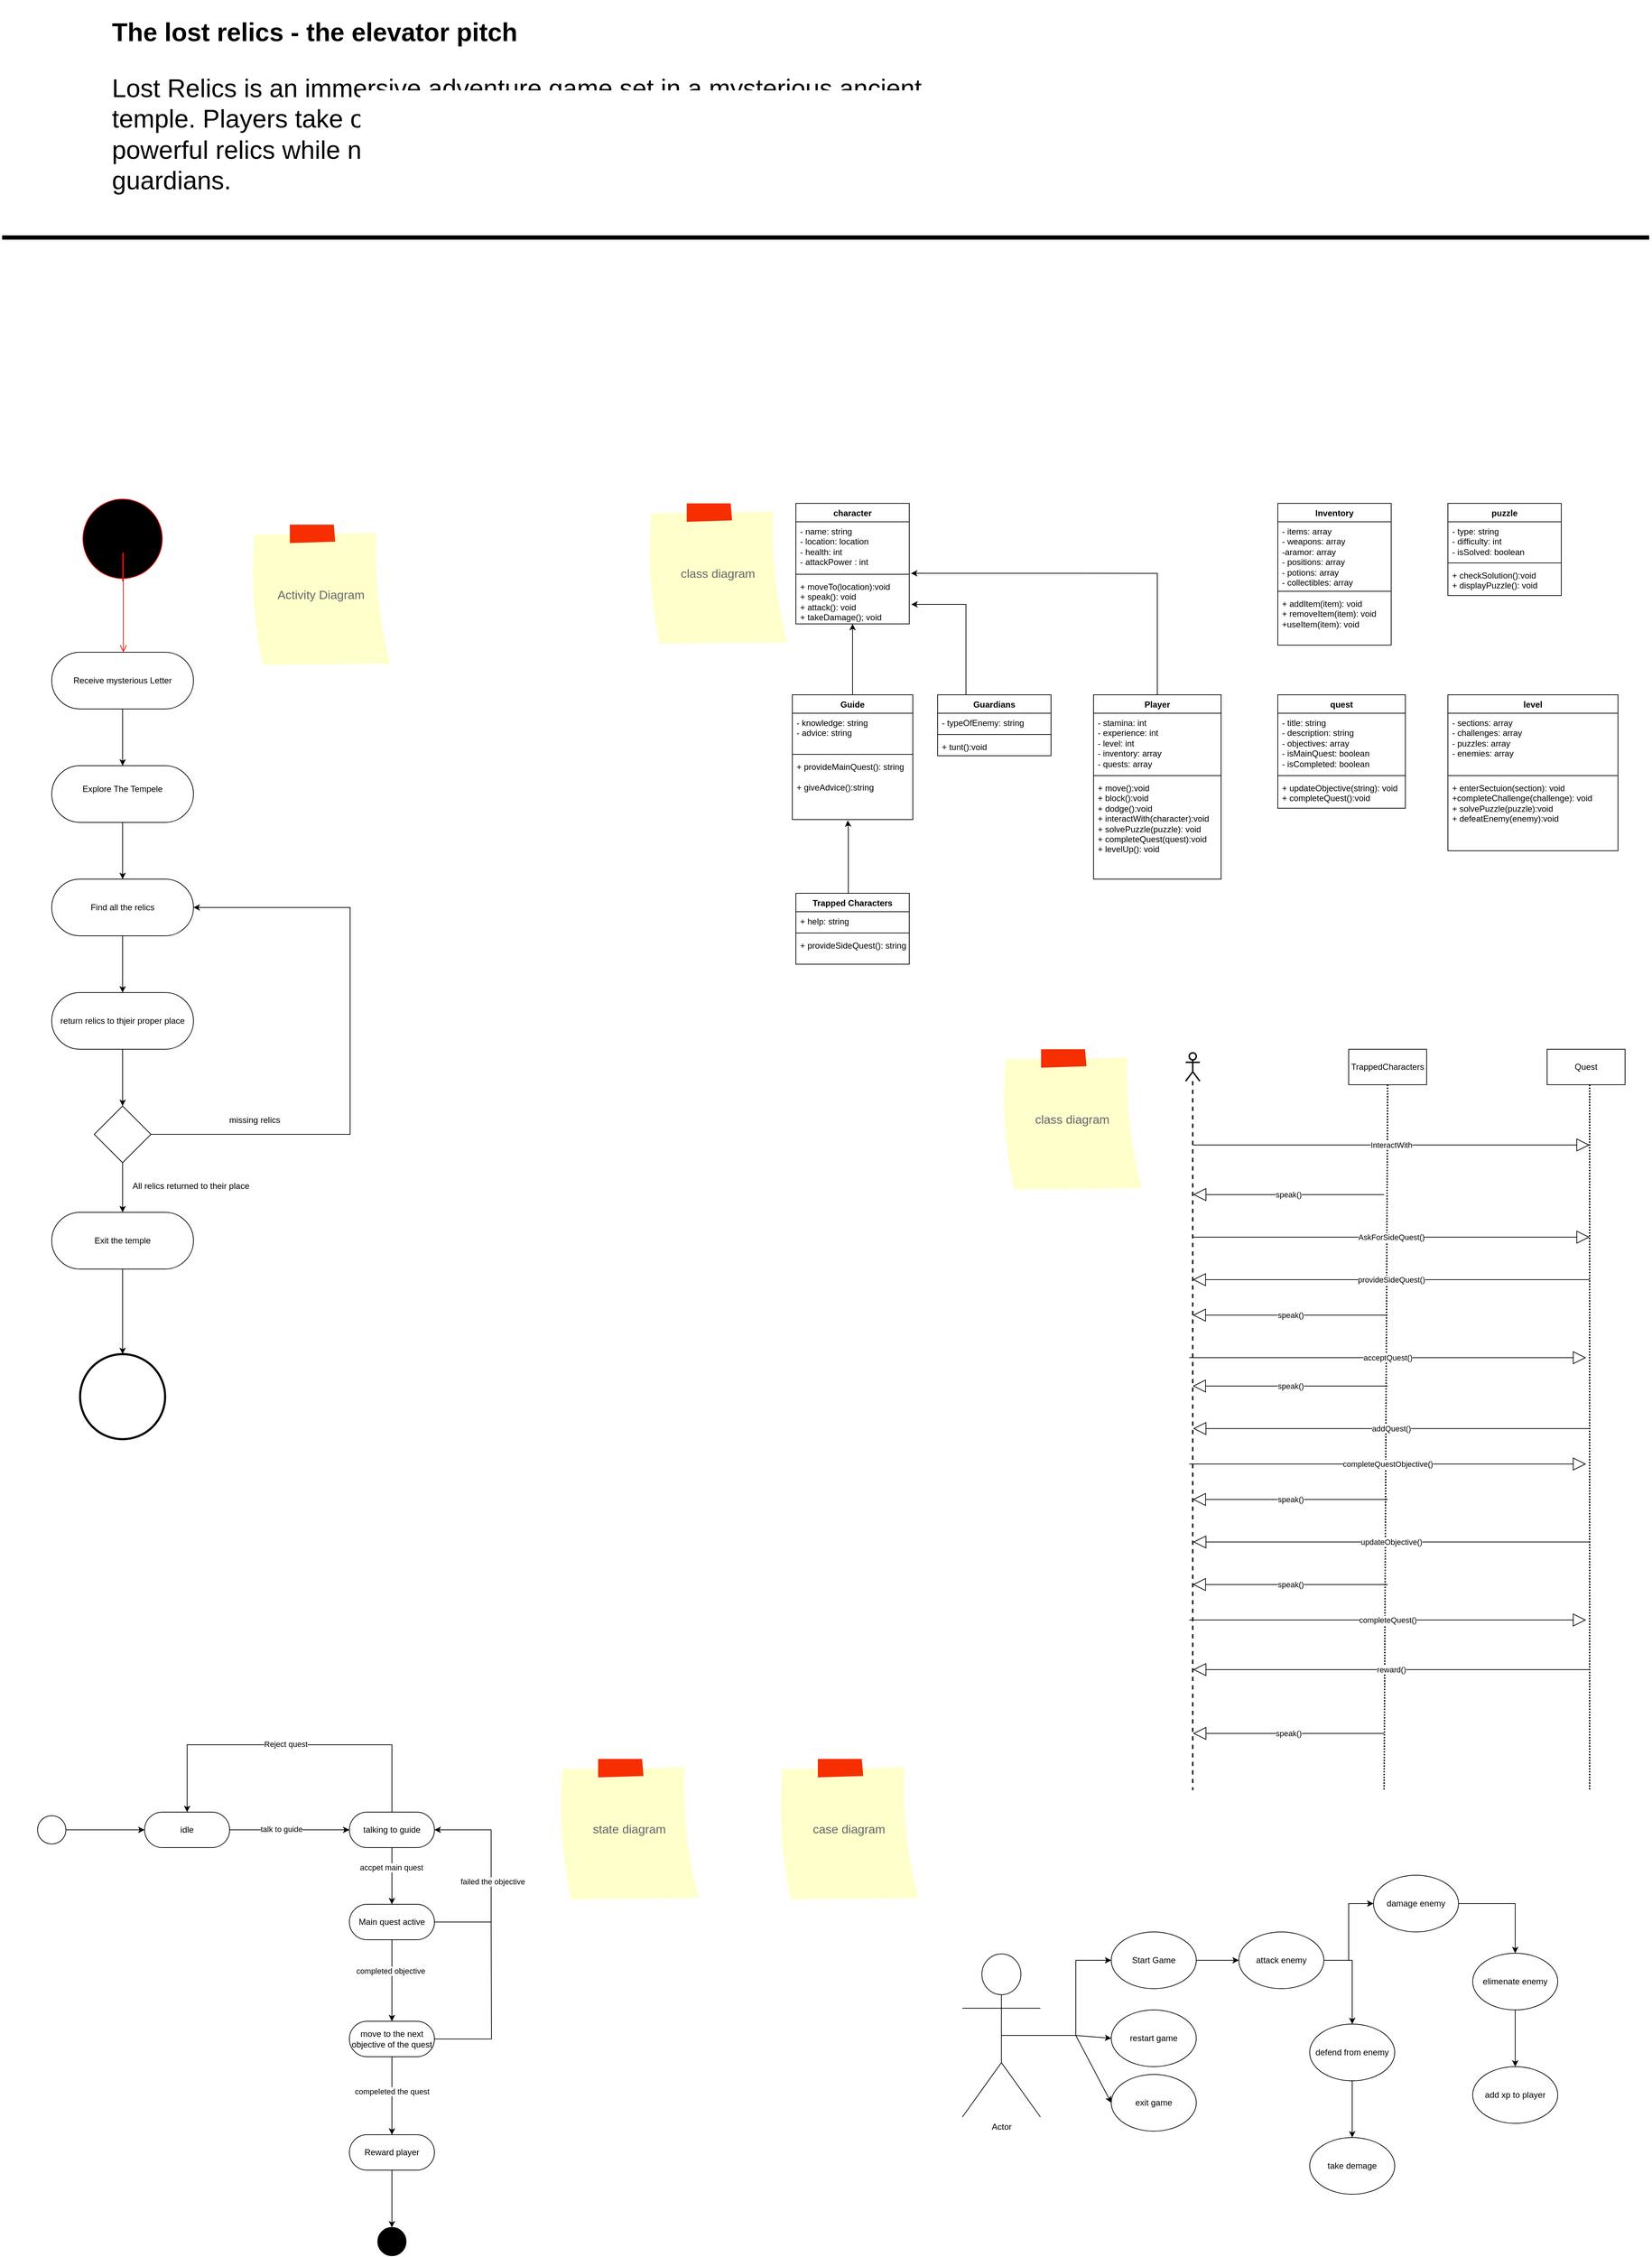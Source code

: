 <mxfile version="21.1.7" type="github">
  <diagram name="Page-1" id="mMN1l1SLvxGSQSQEc2mQ">
    <mxGraphModel dx="2158" dy="2547" grid="1" gridSize="10" guides="1" tooltips="1" connect="1" arrows="1" fold="1" page="1" pageScale="1" pageWidth="2339" pageHeight="3300" background="none" math="0" shadow="0">
      <root>
        <mxCell id="0" />
        <mxCell id="1" parent="0" />
        <mxCell id="vGXtsQJs525ncruI9uLO-2" value="" style="ellipse;html=1;shape=startState;fillColor=#000000;strokeColor=#ff0000;" vertex="1" parent="1">
          <mxGeometry x="2460" y="720" width="120" height="120" as="geometry" />
        </mxCell>
        <mxCell id="vGXtsQJs525ncruI9uLO-3" value="" style="edgeStyle=orthogonalEdgeStyle;html=1;verticalAlign=bottom;endArrow=open;endSize=8;strokeColor=#ff0000;rounded=0;exitX=0.5;exitY=1;exitDx=0;exitDy=0;" edge="1" source="vGXtsQJs525ncruI9uLO-2" parent="1">
          <mxGeometry relative="1" as="geometry">
            <mxPoint x="2521" y="940" as="targetPoint" />
            <Array as="points">
              <mxPoint x="2520" y="800" />
              <mxPoint x="2521" y="800" />
            </Array>
          </mxGeometry>
        </mxCell>
        <mxCell id="vGXtsQJs525ncruI9uLO-7" value="" style="edgeStyle=orthogonalEdgeStyle;rounded=0;orthogonalLoop=1;jettySize=auto;html=1;" edge="1" parent="1" source="vGXtsQJs525ncruI9uLO-4" target="vGXtsQJs525ncruI9uLO-6">
          <mxGeometry relative="1" as="geometry" />
        </mxCell>
        <mxCell id="vGXtsQJs525ncruI9uLO-4" value="Receive mysterious Letter" style="html=1;dashed=0;whiteSpace=wrap;shape=mxgraph.dfd.start" vertex="1" parent="1">
          <mxGeometry x="2420" y="940" width="200" height="80" as="geometry" />
        </mxCell>
        <mxCell id="vGXtsQJs525ncruI9uLO-9" value="" style="edgeStyle=orthogonalEdgeStyle;rounded=0;orthogonalLoop=1;jettySize=auto;html=1;" edge="1" parent="1" source="vGXtsQJs525ncruI9uLO-6" target="vGXtsQJs525ncruI9uLO-8">
          <mxGeometry relative="1" as="geometry" />
        </mxCell>
        <mxCell id="vGXtsQJs525ncruI9uLO-6" value="&lt;div&gt;Explore The Tempele&lt;/div&gt;&lt;div&gt;&lt;br&gt;&lt;/div&gt;" style="html=1;dashed=0;whiteSpace=wrap;shape=mxgraph.dfd.start" vertex="1" parent="1">
          <mxGeometry x="2420" y="1100" width="200" height="80" as="geometry" />
        </mxCell>
        <mxCell id="vGXtsQJs525ncruI9uLO-11" value="" style="edgeStyle=orthogonalEdgeStyle;rounded=0;orthogonalLoop=1;jettySize=auto;html=1;" edge="1" parent="1" source="vGXtsQJs525ncruI9uLO-8" target="vGXtsQJs525ncruI9uLO-10">
          <mxGeometry relative="1" as="geometry" />
        </mxCell>
        <mxCell id="vGXtsQJs525ncruI9uLO-8" value="Find all the relics" style="html=1;dashed=0;whiteSpace=wrap;shape=mxgraph.dfd.start" vertex="1" parent="1">
          <mxGeometry x="2420" y="1260" width="200" height="80" as="geometry" />
        </mxCell>
        <mxCell id="vGXtsQJs525ncruI9uLO-13" value="" style="edgeStyle=orthogonalEdgeStyle;rounded=0;orthogonalLoop=1;jettySize=auto;html=1;entryX=0.5;entryY=0;entryDx=0;entryDy=0;" edge="1" parent="1" source="vGXtsQJs525ncruI9uLO-10" target="vGXtsQJs525ncruI9uLO-20">
          <mxGeometry relative="1" as="geometry">
            <Array as="points">
              <mxPoint x="2520" y="1560" />
              <mxPoint x="2520" y="1560" />
            </Array>
          </mxGeometry>
        </mxCell>
        <mxCell id="vGXtsQJs525ncruI9uLO-10" value="return relics to thjeir proper place" style="html=1;dashed=0;whiteSpace=wrap;shape=mxgraph.dfd.start" vertex="1" parent="1">
          <mxGeometry x="2420" y="1420" width="200" height="80" as="geometry" />
        </mxCell>
        <mxCell id="vGXtsQJs525ncruI9uLO-18" style="edgeStyle=orthogonalEdgeStyle;rounded=0;orthogonalLoop=1;jettySize=auto;html=1;entryX=0.5;entryY=0;entryDx=0;entryDy=0;entryPerimeter=0;exitX=0.5;exitY=0.5;exitDx=0;exitDy=40;exitPerimeter=0;" edge="1" parent="1" source="vGXtsQJs525ncruI9uLO-12" target="vGXtsQJs525ncruI9uLO-17">
          <mxGeometry relative="1" as="geometry">
            <Array as="points">
              <mxPoint x="2520" y="1930" />
            </Array>
          </mxGeometry>
        </mxCell>
        <mxCell id="vGXtsQJs525ncruI9uLO-12" value="Exit the temple" style="html=1;dashed=0;whiteSpace=wrap;shape=mxgraph.dfd.start" vertex="1" parent="1">
          <mxGeometry x="2420" y="1730" width="200" height="80" as="geometry" />
        </mxCell>
        <mxCell id="vGXtsQJs525ncruI9uLO-17" value="" style="points=[[0.145,0.145,0],[0.5,0,0],[0.855,0.145,0],[1,0.5,0],[0.855,0.855,0],[0.5,1,0],[0.145,0.855,0],[0,0.5,0]];shape=mxgraph.bpmn.event;html=1;verticalLabelPosition=bottom;labelBackgroundColor=#ffffff;verticalAlign=top;align=center;perimeter=ellipsePerimeter;outlineConnect=0;aspect=fixed;outline=end;symbol=terminate2;" vertex="1" parent="1">
          <mxGeometry x="2460" y="1930" width="120" height="120" as="geometry" />
        </mxCell>
        <mxCell id="vGXtsQJs525ncruI9uLO-22" style="edgeStyle=orthogonalEdgeStyle;rounded=0;orthogonalLoop=1;jettySize=auto;html=1;entryX=1;entryY=0.5;entryDx=0;entryDy=0;entryPerimeter=0;" edge="1" parent="1" source="vGXtsQJs525ncruI9uLO-20" target="vGXtsQJs525ncruI9uLO-8">
          <mxGeometry relative="1" as="geometry">
            <Array as="points">
              <mxPoint x="2841" y="1620" />
              <mxPoint x="2841" y="1300" />
            </Array>
          </mxGeometry>
        </mxCell>
        <mxCell id="vGXtsQJs525ncruI9uLO-25" style="edgeStyle=orthogonalEdgeStyle;rounded=0;orthogonalLoop=1;jettySize=auto;html=1;exitX=0.5;exitY=1;exitDx=0;exitDy=0;entryX=0.5;entryY=0.5;entryDx=0;entryDy=-40;entryPerimeter=0;" edge="1" parent="1" source="vGXtsQJs525ncruI9uLO-20" target="vGXtsQJs525ncruI9uLO-12">
          <mxGeometry relative="1" as="geometry" />
        </mxCell>
        <mxCell id="vGXtsQJs525ncruI9uLO-20" value="" style="rhombus;whiteSpace=wrap;html=1;" vertex="1" parent="1">
          <mxGeometry x="2480" y="1580" width="80" height="80" as="geometry" />
        </mxCell>
        <mxCell id="vGXtsQJs525ncruI9uLO-23" value="&lt;div&gt;All relics returned to their place&lt;/div&gt;&lt;div&gt;&lt;br&gt;&lt;/div&gt;" style="text;html=1;align=center;verticalAlign=middle;resizable=0;points=[];autosize=1;strokeColor=none;fillColor=none;" vertex="1" parent="1">
          <mxGeometry x="2521" y="1680" width="190" height="40" as="geometry" />
        </mxCell>
        <mxCell id="vGXtsQJs525ncruI9uLO-24" value="missing relics" style="text;html=1;align=center;verticalAlign=middle;resizable=0;points=[];autosize=1;strokeColor=none;fillColor=none;" vertex="1" parent="1">
          <mxGeometry x="2656" y="1585" width="100" height="30" as="geometry" />
        </mxCell>
        <mxCell id="vGXtsQJs525ncruI9uLO-26" value="Activity Diagram" style="strokeWidth=1;shadow=0;dashed=0;align=center;html=1;shape=mxgraph.mockup.text.stickyNote2;fontColor=#666666;mainText=;fontSize=17;whiteSpace=wrap;fillColor=#ffffcc;strokeColor=#F62E00;" vertex="1" parent="1">
          <mxGeometry x="2700" y="760" width="200" height="200" as="geometry" />
        </mxCell>
        <mxCell id="vGXtsQJs525ncruI9uLO-38" value="character" style="swimlane;fontStyle=1;align=center;verticalAlign=top;childLayout=stackLayout;horizontal=1;startSize=26;horizontalStack=0;resizeParent=1;resizeParentMax=0;resizeLast=0;collapsible=1;marginBottom=0;whiteSpace=wrap;html=1;" vertex="1" parent="1">
          <mxGeometry x="3470" y="730" width="160" height="170" as="geometry" />
        </mxCell>
        <mxCell id="vGXtsQJs525ncruI9uLO-39" value="&lt;div&gt;- name: string&lt;/div&gt;&lt;div&gt;- location: location&lt;br&gt;&lt;/div&gt;&lt;div&gt;- health: int&lt;/div&gt;&lt;div&gt;- attackPower : int&lt;/div&gt;&lt;div&gt;&lt;br&gt;&lt;br&gt;&lt;/div&gt;" style="text;strokeColor=none;fillColor=none;align=left;verticalAlign=top;spacingLeft=4;spacingRight=4;overflow=hidden;rotatable=0;points=[[0,0.5],[1,0.5]];portConstraint=eastwest;whiteSpace=wrap;html=1;" vertex="1" parent="vGXtsQJs525ncruI9uLO-38">
          <mxGeometry y="26" width="160" height="70" as="geometry" />
        </mxCell>
        <mxCell id="vGXtsQJs525ncruI9uLO-40" value="" style="line;strokeWidth=1;fillColor=none;align=left;verticalAlign=middle;spacingTop=-1;spacingLeft=3;spacingRight=3;rotatable=0;labelPosition=right;points=[];portConstraint=eastwest;strokeColor=inherit;" vertex="1" parent="vGXtsQJs525ncruI9uLO-38">
          <mxGeometry y="96" width="160" height="8" as="geometry" />
        </mxCell>
        <mxCell id="vGXtsQJs525ncruI9uLO-41" value="&lt;div&gt;+ moveTo(location):void&lt;/div&gt;&lt;div&gt;+ speak(): void&lt;/div&gt;&lt;div&gt;+ attack(): void&lt;/div&gt;&lt;div&gt;+ takeDamage(); void&lt;/div&gt;&lt;div&gt;&lt;br&gt;&lt;/div&gt;" style="text;strokeColor=none;fillColor=none;align=left;verticalAlign=top;spacingLeft=4;spacingRight=4;overflow=hidden;rotatable=0;points=[[0,0.5],[1,0.5]];portConstraint=eastwest;whiteSpace=wrap;html=1;" vertex="1" parent="vGXtsQJs525ncruI9uLO-38">
          <mxGeometry y="104" width="160" height="66" as="geometry" />
        </mxCell>
        <mxCell id="vGXtsQJs525ncruI9uLO-53" style="edgeStyle=orthogonalEdgeStyle;rounded=0;orthogonalLoop=1;jettySize=auto;html=1;entryX=0.5;entryY=1;entryDx=0;entryDy=0;entryPerimeter=0;" edge="1" parent="1" source="vGXtsQJs525ncruI9uLO-47" target="vGXtsQJs525ncruI9uLO-41">
          <mxGeometry relative="1" as="geometry" />
        </mxCell>
        <mxCell id="vGXtsQJs525ncruI9uLO-47" value="&lt;div&gt;Guide&lt;/div&gt;" style="swimlane;fontStyle=1;align=center;verticalAlign=top;childLayout=stackLayout;horizontal=1;startSize=26;horizontalStack=0;resizeParent=1;resizeParentMax=0;resizeLast=0;collapsible=1;marginBottom=0;whiteSpace=wrap;html=1;" vertex="1" parent="1">
          <mxGeometry x="3465" y="1000" width="170" height="176" as="geometry" />
        </mxCell>
        <mxCell id="vGXtsQJs525ncruI9uLO-48" value="&lt;div&gt;- knowledge: string&lt;/div&gt;&lt;div&gt;- advice: string&lt;/div&gt;&lt;div&gt;&lt;br&gt;&lt;/div&gt;" style="text;strokeColor=none;fillColor=none;align=left;verticalAlign=top;spacingLeft=4;spacingRight=4;overflow=hidden;rotatable=0;points=[[0,0.5],[1,0.5]];portConstraint=eastwest;whiteSpace=wrap;html=1;" vertex="1" parent="vGXtsQJs525ncruI9uLO-47">
          <mxGeometry y="26" width="170" height="54" as="geometry" />
        </mxCell>
        <mxCell id="vGXtsQJs525ncruI9uLO-49" value="" style="line;strokeWidth=1;fillColor=none;align=left;verticalAlign=middle;spacingTop=-1;spacingLeft=3;spacingRight=3;rotatable=0;labelPosition=right;points=[];portConstraint=eastwest;strokeColor=inherit;" vertex="1" parent="vGXtsQJs525ncruI9uLO-47">
          <mxGeometry y="80" width="170" height="8" as="geometry" />
        </mxCell>
        <mxCell id="vGXtsQJs525ncruI9uLO-50" value="&lt;div&gt;+ provideMainQuest(): string&lt;/div&gt;&lt;div&gt;&lt;br&gt;&lt;/div&gt;&lt;div&gt;+ giveAdvice():string&lt;br&gt;&lt;/div&gt;" style="text;strokeColor=none;fillColor=none;align=left;verticalAlign=top;spacingLeft=4;spacingRight=4;overflow=hidden;rotatable=0;points=[[0,0.5],[1,0.5]];portConstraint=eastwest;whiteSpace=wrap;html=1;" vertex="1" parent="vGXtsQJs525ncruI9uLO-47">
          <mxGeometry y="88" width="170" height="88" as="geometry" />
        </mxCell>
        <mxCell id="vGXtsQJs525ncruI9uLO-58" style="edgeStyle=orthogonalEdgeStyle;rounded=0;orthogonalLoop=1;jettySize=auto;html=1;entryX=1.018;entryY=0.583;entryDx=0;entryDy=0;entryPerimeter=0;" edge="1" parent="1" source="vGXtsQJs525ncruI9uLO-54" target="vGXtsQJs525ncruI9uLO-41">
          <mxGeometry relative="1" as="geometry">
            <Array as="points">
              <mxPoint x="3710" y="873" />
            </Array>
          </mxGeometry>
        </mxCell>
        <mxCell id="vGXtsQJs525ncruI9uLO-54" value="Guardians" style="swimlane;fontStyle=1;align=center;verticalAlign=top;childLayout=stackLayout;horizontal=1;startSize=26;horizontalStack=0;resizeParent=1;resizeParentMax=0;resizeLast=0;collapsible=1;marginBottom=0;whiteSpace=wrap;html=1;" vertex="1" parent="1">
          <mxGeometry x="3670" y="1000" width="160" height="86" as="geometry" />
        </mxCell>
        <mxCell id="vGXtsQJs525ncruI9uLO-55" value="- typeOfEnemy: string" style="text;strokeColor=none;fillColor=none;align=left;verticalAlign=top;spacingLeft=4;spacingRight=4;overflow=hidden;rotatable=0;points=[[0,0.5],[1,0.5]];portConstraint=eastwest;whiteSpace=wrap;html=1;" vertex="1" parent="vGXtsQJs525ncruI9uLO-54">
          <mxGeometry y="26" width="160" height="26" as="geometry" />
        </mxCell>
        <mxCell id="vGXtsQJs525ncruI9uLO-56" value="" style="line;strokeWidth=1;fillColor=none;align=left;verticalAlign=middle;spacingTop=-1;spacingLeft=3;spacingRight=3;rotatable=0;labelPosition=right;points=[];portConstraint=eastwest;strokeColor=inherit;" vertex="1" parent="vGXtsQJs525ncruI9uLO-54">
          <mxGeometry y="52" width="160" height="8" as="geometry" />
        </mxCell>
        <mxCell id="vGXtsQJs525ncruI9uLO-57" value="+ tunt():void" style="text;strokeColor=none;fillColor=none;align=left;verticalAlign=top;spacingLeft=4;spacingRight=4;overflow=hidden;rotatable=0;points=[[0,0.5],[1,0.5]];portConstraint=eastwest;whiteSpace=wrap;html=1;" vertex="1" parent="vGXtsQJs525ncruI9uLO-54">
          <mxGeometry y="60" width="160" height="26" as="geometry" />
        </mxCell>
        <mxCell id="vGXtsQJs525ncruI9uLO-63" style="edgeStyle=orthogonalEdgeStyle;rounded=0;orthogonalLoop=1;jettySize=auto;html=1;entryX=0.46;entryY=1.013;entryDx=0;entryDy=0;entryPerimeter=0;" edge="1" parent="1" source="vGXtsQJs525ncruI9uLO-59" target="vGXtsQJs525ncruI9uLO-50">
          <mxGeometry relative="1" as="geometry">
            <Array as="points">
              <mxPoint x="3544" y="1190" />
              <mxPoint x="3544" y="1190" />
            </Array>
          </mxGeometry>
        </mxCell>
        <mxCell id="vGXtsQJs525ncruI9uLO-59" value="Trapped Characters" style="swimlane;fontStyle=1;align=center;verticalAlign=top;childLayout=stackLayout;horizontal=1;startSize=26;horizontalStack=0;resizeParent=1;resizeParentMax=0;resizeLast=0;collapsible=1;marginBottom=0;whiteSpace=wrap;html=1;" vertex="1" parent="1">
          <mxGeometry x="3470" y="1280" width="160" height="100" as="geometry" />
        </mxCell>
        <mxCell id="vGXtsQJs525ncruI9uLO-60" value="&lt;div&gt;+ help: string&lt;/div&gt;&lt;div&gt;&lt;br&gt;&lt;/div&gt;" style="text;strokeColor=none;fillColor=none;align=left;verticalAlign=top;spacingLeft=4;spacingRight=4;overflow=hidden;rotatable=0;points=[[0,0.5],[1,0.5]];portConstraint=eastwest;whiteSpace=wrap;html=1;" vertex="1" parent="vGXtsQJs525ncruI9uLO-59">
          <mxGeometry y="26" width="160" height="26" as="geometry" />
        </mxCell>
        <mxCell id="vGXtsQJs525ncruI9uLO-61" value="" style="line;strokeWidth=1;fillColor=none;align=left;verticalAlign=middle;spacingTop=-1;spacingLeft=3;spacingRight=3;rotatable=0;labelPosition=right;points=[];portConstraint=eastwest;strokeColor=inherit;" vertex="1" parent="vGXtsQJs525ncruI9uLO-59">
          <mxGeometry y="52" width="160" height="8" as="geometry" />
        </mxCell>
        <mxCell id="vGXtsQJs525ncruI9uLO-62" value="&lt;div&gt;+ provideSideQuest(): string&lt;/div&gt;&lt;div&gt;&lt;br&gt;&lt;/div&gt;" style="text;strokeColor=none;fillColor=none;align=left;verticalAlign=top;spacingLeft=4;spacingRight=4;overflow=hidden;rotatable=0;points=[[0,0.5],[1,0.5]];portConstraint=eastwest;whiteSpace=wrap;html=1;" vertex="1" parent="vGXtsQJs525ncruI9uLO-59">
          <mxGeometry y="60" width="160" height="40" as="geometry" />
        </mxCell>
        <mxCell id="vGXtsQJs525ncruI9uLO-69" style="edgeStyle=orthogonalEdgeStyle;rounded=0;orthogonalLoop=1;jettySize=auto;html=1;entryX=1.015;entryY=1.038;entryDx=0;entryDy=0;entryPerimeter=0;" edge="1" parent="1" source="vGXtsQJs525ncruI9uLO-64" target="vGXtsQJs525ncruI9uLO-39">
          <mxGeometry relative="1" as="geometry" />
        </mxCell>
        <mxCell id="vGXtsQJs525ncruI9uLO-64" value="Player" style="swimlane;fontStyle=1;align=center;verticalAlign=top;childLayout=stackLayout;horizontal=1;startSize=26;horizontalStack=0;resizeParent=1;resizeParentMax=0;resizeLast=0;collapsible=1;marginBottom=0;whiteSpace=wrap;html=1;" vertex="1" parent="1">
          <mxGeometry x="3890" y="1000" width="180" height="260" as="geometry" />
        </mxCell>
        <mxCell id="vGXtsQJs525ncruI9uLO-65" value="&lt;div&gt;- stamina: int&lt;/div&gt;&lt;div&gt;- experience: int&lt;/div&gt;&lt;div&gt;- level: int&lt;/div&gt;&lt;div&gt;- inventory: array&lt;/div&gt;&lt;div&gt;- quests: array&lt;br&gt;&lt;/div&gt;" style="text;strokeColor=none;fillColor=none;align=left;verticalAlign=top;spacingLeft=4;spacingRight=4;overflow=hidden;rotatable=0;points=[[0,0.5],[1,0.5]];portConstraint=eastwest;whiteSpace=wrap;html=1;" vertex="1" parent="vGXtsQJs525ncruI9uLO-64">
          <mxGeometry y="26" width="180" height="84" as="geometry" />
        </mxCell>
        <mxCell id="vGXtsQJs525ncruI9uLO-66" value="" style="line;strokeWidth=1;fillColor=none;align=left;verticalAlign=middle;spacingTop=-1;spacingLeft=3;spacingRight=3;rotatable=0;labelPosition=right;points=[];portConstraint=eastwest;strokeColor=inherit;" vertex="1" parent="vGXtsQJs525ncruI9uLO-64">
          <mxGeometry y="110" width="180" height="8" as="geometry" />
        </mxCell>
        <mxCell id="vGXtsQJs525ncruI9uLO-67" value="&lt;div&gt;+ move():void&lt;/div&gt;&lt;div&gt;+ block():void&lt;/div&gt;&lt;div&gt;+ dodge():void&lt;/div&gt;&lt;div&gt;+ interactWith(character):void&lt;/div&gt;&lt;div&gt;+ solvePuzzle(puzzle): void&lt;/div&gt;&lt;div&gt;+ completeQuest(quest):void&lt;/div&gt;&lt;div&gt;+ levelUp(): void&lt;br&gt;&lt;/div&gt;" style="text;strokeColor=none;fillColor=none;align=left;verticalAlign=top;spacingLeft=4;spacingRight=4;overflow=hidden;rotatable=0;points=[[0,0.5],[1,0.5]];portConstraint=eastwest;whiteSpace=wrap;html=1;" vertex="1" parent="vGXtsQJs525ncruI9uLO-64">
          <mxGeometry y="118" width="180" height="142" as="geometry" />
        </mxCell>
        <mxCell id="vGXtsQJs525ncruI9uLO-70" value="Inventory" style="swimlane;fontStyle=1;align=center;verticalAlign=top;childLayout=stackLayout;horizontal=1;startSize=26;horizontalStack=0;resizeParent=1;resizeParentMax=0;resizeLast=0;collapsible=1;marginBottom=0;whiteSpace=wrap;html=1;" vertex="1" parent="1">
          <mxGeometry x="4150" y="730" width="160" height="200" as="geometry" />
        </mxCell>
        <mxCell id="vGXtsQJs525ncruI9uLO-71" value="&lt;div&gt;- items: array&lt;/div&gt;&lt;div&gt;- weapons: array&lt;/div&gt;&lt;div&gt;-aramor: array&lt;/div&gt;&lt;div&gt;- positions: array&lt;/div&gt;&lt;div&gt;- potions: array&lt;/div&gt;&lt;div&gt;- collectibles: array&lt;br&gt;&lt;/div&gt;" style="text;strokeColor=none;fillColor=none;align=left;verticalAlign=top;spacingLeft=4;spacingRight=4;overflow=hidden;rotatable=0;points=[[0,0.5],[1,0.5]];portConstraint=eastwest;whiteSpace=wrap;html=1;" vertex="1" parent="vGXtsQJs525ncruI9uLO-70">
          <mxGeometry y="26" width="160" height="94" as="geometry" />
        </mxCell>
        <mxCell id="vGXtsQJs525ncruI9uLO-72" value="" style="line;strokeWidth=1;fillColor=none;align=left;verticalAlign=middle;spacingTop=-1;spacingLeft=3;spacingRight=3;rotatable=0;labelPosition=right;points=[];portConstraint=eastwest;strokeColor=inherit;" vertex="1" parent="vGXtsQJs525ncruI9uLO-70">
          <mxGeometry y="120" width="160" height="8" as="geometry" />
        </mxCell>
        <mxCell id="vGXtsQJs525ncruI9uLO-73" value="&lt;div&gt;+ addItem(item): void&lt;/div&gt;&lt;div&gt;+ removeItem(item): void&lt;/div&gt;&lt;div&gt;+useItem(item): void&lt;/div&gt;&lt;div&gt;&lt;br&gt;&lt;/div&gt;" style="text;strokeColor=none;fillColor=none;align=left;verticalAlign=top;spacingLeft=4;spacingRight=4;overflow=hidden;rotatable=0;points=[[0,0.5],[1,0.5]];portConstraint=eastwest;whiteSpace=wrap;html=1;" vertex="1" parent="vGXtsQJs525ncruI9uLO-70">
          <mxGeometry y="128" width="160" height="72" as="geometry" />
        </mxCell>
        <mxCell id="vGXtsQJs525ncruI9uLO-74" value="puzzle" style="swimlane;fontStyle=1;align=center;verticalAlign=top;childLayout=stackLayout;horizontal=1;startSize=26;horizontalStack=0;resizeParent=1;resizeParentMax=0;resizeLast=0;collapsible=1;marginBottom=0;whiteSpace=wrap;html=1;" vertex="1" parent="1">
          <mxGeometry x="4390" y="730" width="160" height="130" as="geometry" />
        </mxCell>
        <mxCell id="vGXtsQJs525ncruI9uLO-75" value="&lt;div&gt;- type: string&lt;/div&gt;&lt;div&gt;- difficulty: int&lt;/div&gt;&lt;div&gt;- isSolved: boolean&lt;br&gt;&lt;/div&gt;" style="text;strokeColor=none;fillColor=none;align=left;verticalAlign=top;spacingLeft=4;spacingRight=4;overflow=hidden;rotatable=0;points=[[0,0.5],[1,0.5]];portConstraint=eastwest;whiteSpace=wrap;html=1;" vertex="1" parent="vGXtsQJs525ncruI9uLO-74">
          <mxGeometry y="26" width="160" height="54" as="geometry" />
        </mxCell>
        <mxCell id="vGXtsQJs525ncruI9uLO-76" value="" style="line;strokeWidth=1;fillColor=none;align=left;verticalAlign=middle;spacingTop=-1;spacingLeft=3;spacingRight=3;rotatable=0;labelPosition=right;points=[];portConstraint=eastwest;strokeColor=inherit;" vertex="1" parent="vGXtsQJs525ncruI9uLO-74">
          <mxGeometry y="80" width="160" height="8" as="geometry" />
        </mxCell>
        <mxCell id="vGXtsQJs525ncruI9uLO-77" value="&lt;div&gt;+ checkSolution():void&lt;/div&gt;&lt;div&gt;+ displayPuzzle(): void&lt;br&gt;&lt;/div&gt;" style="text;strokeColor=none;fillColor=none;align=left;verticalAlign=top;spacingLeft=4;spacingRight=4;overflow=hidden;rotatable=0;points=[[0,0.5],[1,0.5]];portConstraint=eastwest;whiteSpace=wrap;html=1;" vertex="1" parent="vGXtsQJs525ncruI9uLO-74">
          <mxGeometry y="88" width="160" height="42" as="geometry" />
        </mxCell>
        <mxCell id="vGXtsQJs525ncruI9uLO-78" value="quest" style="swimlane;fontStyle=1;align=center;verticalAlign=top;childLayout=stackLayout;horizontal=1;startSize=26;horizontalStack=0;resizeParent=1;resizeParentMax=0;resizeLast=0;collapsible=1;marginBottom=0;whiteSpace=wrap;html=1;" vertex="1" parent="1">
          <mxGeometry x="4150" y="1000" width="180" height="160" as="geometry" />
        </mxCell>
        <mxCell id="vGXtsQJs525ncruI9uLO-79" value="&lt;div&gt;- title: string&lt;/div&gt;&lt;div&gt;- description: string&lt;/div&gt;&lt;div&gt;- objectives: array&lt;/div&gt;&lt;div&gt;- isMainQuest: boolean&lt;/div&gt;&lt;div&gt;- isCompleted: boolean&lt;br&gt;&lt;/div&gt;" style="text;strokeColor=none;fillColor=none;align=left;verticalAlign=top;spacingLeft=4;spacingRight=4;overflow=hidden;rotatable=0;points=[[0,0.5],[1,0.5]];portConstraint=eastwest;whiteSpace=wrap;html=1;" vertex="1" parent="vGXtsQJs525ncruI9uLO-78">
          <mxGeometry y="26" width="180" height="84" as="geometry" />
        </mxCell>
        <mxCell id="vGXtsQJs525ncruI9uLO-80" value="" style="line;strokeWidth=1;fillColor=none;align=left;verticalAlign=middle;spacingTop=-1;spacingLeft=3;spacingRight=3;rotatable=0;labelPosition=right;points=[];portConstraint=eastwest;strokeColor=inherit;" vertex="1" parent="vGXtsQJs525ncruI9uLO-78">
          <mxGeometry y="110" width="180" height="8" as="geometry" />
        </mxCell>
        <mxCell id="vGXtsQJs525ncruI9uLO-81" value="&lt;div&gt;+ updateObjective(string): void&lt;/div&gt;&lt;div&gt;+ completeQuest():void&lt;br&gt;&lt;/div&gt;" style="text;strokeColor=none;fillColor=none;align=left;verticalAlign=top;spacingLeft=4;spacingRight=4;overflow=hidden;rotatable=0;points=[[0,0.5],[1,0.5]];portConstraint=eastwest;whiteSpace=wrap;html=1;" vertex="1" parent="vGXtsQJs525ncruI9uLO-78">
          <mxGeometry y="118" width="180" height="42" as="geometry" />
        </mxCell>
        <mxCell id="vGXtsQJs525ncruI9uLO-82" value="level" style="swimlane;fontStyle=1;align=center;verticalAlign=top;childLayout=stackLayout;horizontal=1;startSize=26;horizontalStack=0;resizeParent=1;resizeParentMax=0;resizeLast=0;collapsible=1;marginBottom=0;whiteSpace=wrap;html=1;" vertex="1" parent="1">
          <mxGeometry x="4390" y="1000" width="240" height="220" as="geometry" />
        </mxCell>
        <mxCell id="vGXtsQJs525ncruI9uLO-83" value="&lt;div&gt;- sections: array&lt;/div&gt;&lt;div&gt;- challenges: array&lt;/div&gt;&lt;div&gt;- puzzles: array&lt;/div&gt;&lt;div&gt;- enemies: array&lt;br&gt;&lt;/div&gt;" style="text;strokeColor=none;fillColor=none;align=left;verticalAlign=top;spacingLeft=4;spacingRight=4;overflow=hidden;rotatable=0;points=[[0,0.5],[1,0.5]];portConstraint=eastwest;whiteSpace=wrap;html=1;" vertex="1" parent="vGXtsQJs525ncruI9uLO-82">
          <mxGeometry y="26" width="240" height="84" as="geometry" />
        </mxCell>
        <mxCell id="vGXtsQJs525ncruI9uLO-84" value="" style="line;strokeWidth=1;fillColor=none;align=left;verticalAlign=middle;spacingTop=-1;spacingLeft=3;spacingRight=3;rotatable=0;labelPosition=right;points=[];portConstraint=eastwest;strokeColor=inherit;" vertex="1" parent="vGXtsQJs525ncruI9uLO-82">
          <mxGeometry y="110" width="240" height="8" as="geometry" />
        </mxCell>
        <mxCell id="vGXtsQJs525ncruI9uLO-85" value="&lt;div&gt;+ enterSectuion(section): void&lt;/div&gt;&lt;div&gt;+completeChallenge(challenge): void&lt;br&gt;&lt;/div&gt;&lt;div&gt;+ solvePuzzle(puzzle):void&lt;/div&gt;&lt;div&gt;+ defeatEnemy(enemy):void&lt;br&gt;&lt;/div&gt;" style="text;strokeColor=none;fillColor=none;align=left;verticalAlign=top;spacingLeft=4;spacingRight=4;overflow=hidden;rotatable=0;points=[[0,0.5],[1,0.5]];portConstraint=eastwest;whiteSpace=wrap;html=1;" vertex="1" parent="vGXtsQJs525ncruI9uLO-82">
          <mxGeometry y="118" width="240" height="102" as="geometry" />
        </mxCell>
        <mxCell id="vGXtsQJs525ncruI9uLO-86" value="class diagram" style="strokeWidth=1;shadow=0;dashed=0;align=center;html=1;shape=mxgraph.mockup.text.stickyNote2;fontColor=#666666;mainText=;fontSize=17;whiteSpace=wrap;fillColor=#ffffcc;strokeColor=#F62E00;" vertex="1" parent="1">
          <mxGeometry x="3260" y="730" width="200" height="200" as="geometry" />
        </mxCell>
        <mxCell id="vGXtsQJs525ncruI9uLO-87" value="class diagram" style="strokeWidth=1;shadow=0;dashed=0;align=center;html=1;shape=mxgraph.mockup.text.stickyNote2;fontColor=#666666;mainText=;fontSize=17;whiteSpace=wrap;fillColor=#ffffcc;strokeColor=#F62E00;" vertex="1" parent="1">
          <mxGeometry x="3760" y="1500" width="200" height="200" as="geometry" />
        </mxCell>
        <mxCell id="vGXtsQJs525ncruI9uLO-89" value="" style="shape=umlLifeline;perimeter=lifelinePerimeter;whiteSpace=wrap;html=1;container=1;dropTarget=0;collapsible=0;recursiveResize=0;outlineConnect=0;portConstraint=eastwest;newEdgeStyle={&quot;edgeStyle&quot;:&quot;elbowEdgeStyle&quot;,&quot;elbow&quot;:&quot;vertical&quot;,&quot;curved&quot;:0,&quot;rounded&quot;:0};participant=umlActor;strokeWidth=2;" vertex="1" parent="1">
          <mxGeometry x="4020" y="1505" width="20" height="1040" as="geometry" />
        </mxCell>
        <mxCell id="vGXtsQJs525ncruI9uLO-90" value="TrappedCharacters" style="html=1;whiteSpace=wrap;" vertex="1" parent="1">
          <mxGeometry x="4250" y="1500" width="110" height="50" as="geometry" />
        </mxCell>
        <mxCell id="vGXtsQJs525ncruI9uLO-91" value="Quest" style="html=1;whiteSpace=wrap;" vertex="1" parent="1">
          <mxGeometry x="4530" y="1500" width="110" height="50" as="geometry" />
        </mxCell>
        <mxCell id="vGXtsQJs525ncruI9uLO-93" value="" style="edgeStyle=none;orthogonalLoop=1;jettySize=auto;html=1;rounded=0;exitX=0.5;exitY=1;exitDx=0;exitDy=0;dashed=1;dashPattern=1 1;strokeWidth=2;endArrow=none;endFill=0;" edge="1" parent="1" source="vGXtsQJs525ncruI9uLO-90">
          <mxGeometry width="100" relative="1" as="geometry">
            <mxPoint x="4490" y="1625" as="sourcePoint" />
            <mxPoint x="4300" y="2545" as="targetPoint" />
            <Array as="points" />
          </mxGeometry>
        </mxCell>
        <mxCell id="vGXtsQJs525ncruI9uLO-94" value="" style="edgeStyle=none;orthogonalLoop=1;jettySize=auto;html=1;rounded=0;exitX=0.5;exitY=1;exitDx=0;exitDy=0;dashed=1;dashPattern=1 1;strokeWidth=2;endArrow=none;endFill=0;" edge="1" parent="1">
          <mxGeometry width="100" relative="1" as="geometry">
            <mxPoint x="4590" y="1550" as="sourcePoint" />
            <mxPoint x="4590" y="2545" as="targetPoint" />
            <Array as="points" />
          </mxGeometry>
        </mxCell>
        <mxCell id="vGXtsQJs525ncruI9uLO-95" value="InteractWith" style="endArrow=block;endSize=16;endFill=0;html=1;rounded=0;" edge="1" parent="1">
          <mxGeometry width="160" relative="1" as="geometry">
            <mxPoint x="4030" y="1635" as="sourcePoint" />
            <mxPoint x="4590" y="1635" as="targetPoint" />
          </mxGeometry>
        </mxCell>
        <mxCell id="vGXtsQJs525ncruI9uLO-96" value="speak()" style="endArrow=block;endSize=16;endFill=0;html=1;rounded=0;" edge="1" parent="1" target="vGXtsQJs525ncruI9uLO-89">
          <mxGeometry width="160" relative="1" as="geometry">
            <mxPoint x="4300" y="1705" as="sourcePoint" />
            <mxPoint x="4050" y="1705" as="targetPoint" />
          </mxGeometry>
        </mxCell>
        <mxCell id="vGXtsQJs525ncruI9uLO-98" value="AskForSideQuest()" style="endArrow=block;endSize=16;endFill=0;html=1;rounded=0;" edge="1" parent="1">
          <mxGeometry width="160" relative="1" as="geometry">
            <mxPoint x="4030" y="1765" as="sourcePoint" />
            <mxPoint x="4590" y="1765" as="targetPoint" />
          </mxGeometry>
        </mxCell>
        <mxCell id="vGXtsQJs525ncruI9uLO-99" value="provideSideQuest()" style="endArrow=block;endSize=16;endFill=0;html=1;rounded=0;" edge="1" parent="1">
          <mxGeometry width="160" relative="1" as="geometry">
            <mxPoint x="4590" y="1825" as="sourcePoint" />
            <mxPoint x="4030" y="1825" as="targetPoint" />
          </mxGeometry>
        </mxCell>
        <mxCell id="vGXtsQJs525ncruI9uLO-100" value="acceptQuest()" style="endArrow=block;endSize=16;endFill=0;html=1;rounded=0;" edge="1" parent="1">
          <mxGeometry width="160" relative="1" as="geometry">
            <mxPoint x="4025" y="1935" as="sourcePoint" />
            <mxPoint x="4585" y="1935" as="targetPoint" />
          </mxGeometry>
        </mxCell>
        <mxCell id="vGXtsQJs525ncruI9uLO-101" value="addQuest()" style="endArrow=block;endSize=16;endFill=0;html=1;rounded=0;" edge="1" parent="1" target="vGXtsQJs525ncruI9uLO-89">
          <mxGeometry width="160" relative="1" as="geometry">
            <mxPoint x="4590" y="2035" as="sourcePoint" />
            <mxPoint x="4550" y="2005" as="targetPoint" />
            <Array as="points">
              <mxPoint x="4440" y="2035" />
            </Array>
          </mxGeometry>
        </mxCell>
        <mxCell id="vGXtsQJs525ncruI9uLO-102" value="completeQuestObjective()" style="endArrow=block;endSize=16;endFill=0;html=1;rounded=0;" edge="1" parent="1">
          <mxGeometry width="160" relative="1" as="geometry">
            <mxPoint x="4025" y="2085" as="sourcePoint" />
            <mxPoint x="4585" y="2085" as="targetPoint" />
          </mxGeometry>
        </mxCell>
        <mxCell id="vGXtsQJs525ncruI9uLO-103" value="updateObjective()" style="endArrow=block;endSize=16;endFill=0;html=1;rounded=0;" edge="1" parent="1" target="vGXtsQJs525ncruI9uLO-89">
          <mxGeometry width="160" relative="1" as="geometry">
            <mxPoint x="4590" y="2195" as="sourcePoint" />
            <mxPoint x="4160" y="2205" as="targetPoint" />
          </mxGeometry>
        </mxCell>
        <mxCell id="vGXtsQJs525ncruI9uLO-104" value="completeQuest()" style="endArrow=block;endSize=16;endFill=0;html=1;rounded=0;" edge="1" parent="1">
          <mxGeometry width="160" relative="1" as="geometry">
            <mxPoint x="4025" y="2305" as="sourcePoint" />
            <mxPoint x="4585" y="2305" as="targetPoint" />
          </mxGeometry>
        </mxCell>
        <mxCell id="vGXtsQJs525ncruI9uLO-105" value="reward()" style="endArrow=block;endSize=16;endFill=0;html=1;rounded=0;" edge="1" parent="1" target="vGXtsQJs525ncruI9uLO-89">
          <mxGeometry width="160" relative="1" as="geometry">
            <mxPoint x="4590" y="2375" as="sourcePoint" />
            <mxPoint x="4340" y="2375" as="targetPoint" />
          </mxGeometry>
        </mxCell>
        <mxCell id="vGXtsQJs525ncruI9uLO-106" value="speak()" style="endArrow=block;endSize=16;endFill=0;html=1;rounded=0;" edge="1" parent="1" target="vGXtsQJs525ncruI9uLO-89">
          <mxGeometry width="160" relative="1" as="geometry">
            <mxPoint x="4300" y="2465" as="sourcePoint" />
            <mxPoint x="4160" y="2465" as="targetPoint" />
          </mxGeometry>
        </mxCell>
        <mxCell id="vGXtsQJs525ncruI9uLO-108" value="speak()" style="endArrow=block;endSize=16;endFill=0;html=1;rounded=0;" edge="1" parent="1">
          <mxGeometry width="160" relative="1" as="geometry">
            <mxPoint x="4305" y="1875" as="sourcePoint" />
            <mxPoint x="4030" y="1875" as="targetPoint" />
          </mxGeometry>
        </mxCell>
        <mxCell id="vGXtsQJs525ncruI9uLO-109" value="speak()" style="endArrow=block;endSize=16;endFill=0;html=1;rounded=0;" edge="1" parent="1">
          <mxGeometry width="160" relative="1" as="geometry">
            <mxPoint x="4305" y="1975" as="sourcePoint" />
            <mxPoint x="4030" y="1975" as="targetPoint" />
          </mxGeometry>
        </mxCell>
        <mxCell id="vGXtsQJs525ncruI9uLO-110" value="speak()" style="endArrow=block;endSize=16;endFill=0;html=1;rounded=0;" edge="1" parent="1">
          <mxGeometry width="160" relative="1" as="geometry">
            <mxPoint x="4305" y="2135" as="sourcePoint" />
            <mxPoint x="4030" y="2135" as="targetPoint" />
          </mxGeometry>
        </mxCell>
        <mxCell id="vGXtsQJs525ncruI9uLO-111" value="speak()" style="endArrow=block;endSize=16;endFill=0;html=1;rounded=0;" edge="1" parent="1">
          <mxGeometry width="160" relative="1" as="geometry">
            <mxPoint x="4305" y="2255" as="sourcePoint" />
            <mxPoint x="4030" y="2255" as="targetPoint" />
          </mxGeometry>
        </mxCell>
        <mxCell id="vGXtsQJs525ncruI9uLO-112" value="state diagram" style="strokeWidth=1;shadow=0;dashed=0;align=center;html=1;shape=mxgraph.mockup.text.stickyNote2;fontColor=#666666;mainText=;fontSize=17;whiteSpace=wrap;fillColor=#ffffcc;strokeColor=#F62E00;" vertex="1" parent="1">
          <mxGeometry x="3135" y="2501" width="200" height="200" as="geometry" />
        </mxCell>
        <mxCell id="vGXtsQJs525ncruI9uLO-119" value="" style="edgeStyle=orthogonalEdgeStyle;rounded=0;orthogonalLoop=1;jettySize=auto;html=1;entryX=0;entryY=0.5;entryDx=0;entryDy=0;entryPerimeter=0;" edge="1" parent="1" source="vGXtsQJs525ncruI9uLO-117" target="vGXtsQJs525ncruI9uLO-120">
          <mxGeometry relative="1" as="geometry">
            <mxPoint x="2630" y="2601" as="targetPoint" />
          </mxGeometry>
        </mxCell>
        <mxCell id="vGXtsQJs525ncruI9uLO-117" value="" style="points=[[0.145,0.145,0],[0.5,0,0],[0.855,0.145,0],[1,0.5,0],[0.855,0.855,0],[0.5,1,0],[0.145,0.855,0],[0,0.5,0]];shape=mxgraph.bpmn.event;html=1;verticalLabelPosition=bottom;labelBackgroundColor=#ffffff;verticalAlign=top;align=center;perimeter=ellipsePerimeter;outlineConnect=0;aspect=fixed;outline=standard;symbol=general;" vertex="1" parent="1">
          <mxGeometry x="2400" y="2581" width="40" height="40" as="geometry" />
        </mxCell>
        <mxCell id="vGXtsQJs525ncruI9uLO-140" value="" style="edgeStyle=orthogonalEdgeStyle;rounded=0;orthogonalLoop=1;jettySize=auto;html=1;" edge="1" parent="1" source="vGXtsQJs525ncruI9uLO-120" target="vGXtsQJs525ncruI9uLO-139">
          <mxGeometry relative="1" as="geometry" />
        </mxCell>
        <mxCell id="vGXtsQJs525ncruI9uLO-141" value="talk to guide" style="edgeLabel;html=1;align=center;verticalAlign=middle;resizable=0;points=[];" vertex="1" connectable="0" parent="vGXtsQJs525ncruI9uLO-140">
          <mxGeometry x="-0.136" y="1" relative="1" as="geometry">
            <mxPoint as="offset" />
          </mxGeometry>
        </mxCell>
        <mxCell id="vGXtsQJs525ncruI9uLO-120" value="idle" style="html=1;dashed=0;whiteSpace=wrap;shape=mxgraph.dfd.start" vertex="1" parent="1">
          <mxGeometry x="2551" y="2576" width="120" height="50" as="geometry" />
        </mxCell>
        <mxCell id="vGXtsQJs525ncruI9uLO-143" value="" style="edgeStyle=orthogonalEdgeStyle;rounded=0;orthogonalLoop=1;jettySize=auto;html=1;" edge="1" parent="1" source="vGXtsQJs525ncruI9uLO-139" target="vGXtsQJs525ncruI9uLO-142">
          <mxGeometry relative="1" as="geometry" />
        </mxCell>
        <mxCell id="vGXtsQJs525ncruI9uLO-144" value="&lt;div&gt;accpet main quest&lt;/div&gt;" style="edgeLabel;html=1;align=center;verticalAlign=middle;resizable=0;points=[];" vertex="1" connectable="0" parent="vGXtsQJs525ncruI9uLO-143">
          <mxGeometry x="-0.3" y="-1" relative="1" as="geometry">
            <mxPoint as="offset" />
          </mxGeometry>
        </mxCell>
        <mxCell id="vGXtsQJs525ncruI9uLO-151" value="" style="edgeStyle=orthogonalEdgeStyle;rounded=0;orthogonalLoop=1;jettySize=auto;html=1;entryX=0.5;entryY=0.5;entryDx=0;entryDy=-25;entryPerimeter=0;" edge="1" parent="1" source="vGXtsQJs525ncruI9uLO-139" target="vGXtsQJs525ncruI9uLO-120">
          <mxGeometry relative="1" as="geometry">
            <mxPoint x="2900" y="2496" as="targetPoint" />
            <Array as="points">
              <mxPoint x="2900" y="2481" />
              <mxPoint x="2611" y="2481" />
            </Array>
          </mxGeometry>
        </mxCell>
        <mxCell id="vGXtsQJs525ncruI9uLO-152" value="Reject quest" style="edgeLabel;html=1;align=center;verticalAlign=middle;resizable=0;points=[];" vertex="1" connectable="0" parent="vGXtsQJs525ncruI9uLO-151">
          <mxGeometry x="0.024" y="-1" relative="1" as="geometry">
            <mxPoint as="offset" />
          </mxGeometry>
        </mxCell>
        <mxCell id="vGXtsQJs525ncruI9uLO-139" value="talking to guide" style="html=1;dashed=0;whiteSpace=wrap;shape=mxgraph.dfd.start" vertex="1" parent="1">
          <mxGeometry x="2840" y="2576" width="120" height="50" as="geometry" />
        </mxCell>
        <mxCell id="vGXtsQJs525ncruI9uLO-154" value="" style="edgeStyle=orthogonalEdgeStyle;rounded=0;orthogonalLoop=1;jettySize=auto;html=1;" edge="1" parent="1" source="vGXtsQJs525ncruI9uLO-142" target="vGXtsQJs525ncruI9uLO-153">
          <mxGeometry relative="1" as="geometry" />
        </mxCell>
        <mxCell id="vGXtsQJs525ncruI9uLO-157" value="completed objective" style="edgeLabel;html=1;align=center;verticalAlign=middle;resizable=0;points=[];" vertex="1" connectable="0" parent="vGXtsQJs525ncruI9uLO-154">
          <mxGeometry x="-0.243" y="-2" relative="1" as="geometry">
            <mxPoint as="offset" />
          </mxGeometry>
        </mxCell>
        <mxCell id="vGXtsQJs525ncruI9uLO-155" style="edgeStyle=orthogonalEdgeStyle;rounded=0;orthogonalLoop=1;jettySize=auto;html=1;entryX=1;entryY=0.5;entryDx=0;entryDy=0;entryPerimeter=0;" edge="1" parent="1" source="vGXtsQJs525ncruI9uLO-142" target="vGXtsQJs525ncruI9uLO-139">
          <mxGeometry relative="1" as="geometry">
            <Array as="points">
              <mxPoint x="3040" y="2731" />
              <mxPoint x="3040" y="2601" />
            </Array>
          </mxGeometry>
        </mxCell>
        <mxCell id="vGXtsQJs525ncruI9uLO-156" value="failed the objective" style="edgeLabel;html=1;align=center;verticalAlign=middle;resizable=0;points=[];" vertex="1" connectable="0" parent="vGXtsQJs525ncruI9uLO-155">
          <mxGeometry x="-0.055" y="-2" relative="1" as="geometry">
            <mxPoint as="offset" />
          </mxGeometry>
        </mxCell>
        <mxCell id="vGXtsQJs525ncruI9uLO-142" value="Main quest active" style="html=1;dashed=0;whiteSpace=wrap;shape=mxgraph.dfd.start" vertex="1" parent="1">
          <mxGeometry x="2840" y="2706" width="120" height="50" as="geometry" />
        </mxCell>
        <mxCell id="vGXtsQJs525ncruI9uLO-148" value="" style="edgeStyle=orthogonalEdgeStyle;rounded=0;orthogonalLoop=1;jettySize=auto;html=1;" edge="1" parent="1" source="vGXtsQJs525ncruI9uLO-145" target="vGXtsQJs525ncruI9uLO-147">
          <mxGeometry relative="1" as="geometry" />
        </mxCell>
        <mxCell id="vGXtsQJs525ncruI9uLO-145" value="Reward player" style="html=1;dashed=0;whiteSpace=wrap;shape=mxgraph.dfd.start" vertex="1" parent="1">
          <mxGeometry x="2840" y="3031" width="120" height="50" as="geometry" />
        </mxCell>
        <mxCell id="vGXtsQJs525ncruI9uLO-147" value="" style="ellipse;whiteSpace=wrap;html=1;dashed=0;fillColor=#000000;" vertex="1" parent="1">
          <mxGeometry x="2880" y="3161.77" width="40" height="40" as="geometry" />
        </mxCell>
        <mxCell id="vGXtsQJs525ncruI9uLO-158" style="edgeStyle=orthogonalEdgeStyle;rounded=0;orthogonalLoop=1;jettySize=auto;html=1;entryX=0.5;entryY=0.5;entryDx=0;entryDy=-25;entryPerimeter=0;" edge="1" parent="1" source="vGXtsQJs525ncruI9uLO-153" target="vGXtsQJs525ncruI9uLO-145">
          <mxGeometry relative="1" as="geometry" />
        </mxCell>
        <mxCell id="vGXtsQJs525ncruI9uLO-159" value="compeleted the quest" style="edgeLabel;html=1;align=center;verticalAlign=middle;resizable=0;points=[];" vertex="1" connectable="0" parent="vGXtsQJs525ncruI9uLO-158">
          <mxGeometry x="-0.122" relative="1" as="geometry">
            <mxPoint as="offset" />
          </mxGeometry>
        </mxCell>
        <mxCell id="vGXtsQJs525ncruI9uLO-160" style="edgeStyle=orthogonalEdgeStyle;rounded=0;orthogonalLoop=1;jettySize=auto;html=1;exitX=1;exitY=0.5;exitDx=0;exitDy=0;exitPerimeter=0;endArrow=none;endFill=0;" edge="1" parent="1" source="vGXtsQJs525ncruI9uLO-153">
          <mxGeometry relative="1" as="geometry">
            <mxPoint x="3040" y="2731" as="targetPoint" />
          </mxGeometry>
        </mxCell>
        <mxCell id="vGXtsQJs525ncruI9uLO-153" value="move to the next objective of the quest" style="html=1;dashed=0;whiteSpace=wrap;shape=mxgraph.dfd.start" vertex="1" parent="1">
          <mxGeometry x="2840" y="2871" width="120" height="50" as="geometry" />
        </mxCell>
        <mxCell id="vGXtsQJs525ncruI9uLO-161" value="case diagram" style="strokeWidth=1;shadow=0;dashed=0;align=center;html=1;shape=mxgraph.mockup.text.stickyNote2;fontColor=#666666;mainText=;fontSize=17;whiteSpace=wrap;fillColor=#ffffcc;strokeColor=#F62E00;" vertex="1" parent="1">
          <mxGeometry x="3445" y="2501" width="200" height="200" as="geometry" />
        </mxCell>
        <mxCell id="vGXtsQJs525ncruI9uLO-165" style="edgeStyle=orthogonalEdgeStyle;rounded=0;orthogonalLoop=1;jettySize=auto;html=1;exitX=0.5;exitY=0.5;exitDx=0;exitDy=0;exitPerimeter=0;" edge="1" parent="1" source="vGXtsQJs525ncruI9uLO-162" target="vGXtsQJs525ncruI9uLO-164">
          <mxGeometry relative="1" as="geometry" />
        </mxCell>
        <mxCell id="vGXtsQJs525ncruI9uLO-162" value="Actor" style="shape=umlActor;verticalLabelPosition=bottom;verticalAlign=top;html=1;outlineConnect=0;" vertex="1" parent="1">
          <mxGeometry x="3705" y="2776" width="110" height="230" as="geometry" />
        </mxCell>
        <mxCell id="vGXtsQJs525ncruI9uLO-174" style="edgeStyle=orthogonalEdgeStyle;rounded=0;orthogonalLoop=1;jettySize=auto;html=1;" edge="1" parent="1" source="vGXtsQJs525ncruI9uLO-164" target="vGXtsQJs525ncruI9uLO-166">
          <mxGeometry relative="1" as="geometry" />
        </mxCell>
        <mxCell id="vGXtsQJs525ncruI9uLO-164" value="Start Game" style="ellipse;whiteSpace=wrap;html=1;" vertex="1" parent="1">
          <mxGeometry x="3915" y="2745" width="120" height="80" as="geometry" />
        </mxCell>
        <mxCell id="vGXtsQJs525ncruI9uLO-177" value="" style="edgeStyle=orthogonalEdgeStyle;rounded=0;orthogonalLoop=1;jettySize=auto;html=1;" edge="1" parent="1" source="vGXtsQJs525ncruI9uLO-166" target="vGXtsQJs525ncruI9uLO-176">
          <mxGeometry relative="1" as="geometry" />
        </mxCell>
        <mxCell id="vGXtsQJs525ncruI9uLO-183" value="" style="edgeStyle=orthogonalEdgeStyle;rounded=0;orthogonalLoop=1;jettySize=auto;html=1;" edge="1" parent="1" source="vGXtsQJs525ncruI9uLO-166" target="vGXtsQJs525ncruI9uLO-182">
          <mxGeometry relative="1" as="geometry">
            <Array as="points">
              <mxPoint x="4255" y="2785" />
            </Array>
          </mxGeometry>
        </mxCell>
        <mxCell id="vGXtsQJs525ncruI9uLO-166" value="attack enemy" style="ellipse;whiteSpace=wrap;html=1;" vertex="1" parent="1">
          <mxGeometry x="4095" y="2745" width="120" height="80" as="geometry" />
        </mxCell>
        <mxCell id="vGXtsQJs525ncruI9uLO-170" value="restart game" style="ellipse;whiteSpace=wrap;html=1;" vertex="1" parent="1">
          <mxGeometry x="3915" y="2855" width="120" height="80" as="geometry" />
        </mxCell>
        <mxCell id="vGXtsQJs525ncruI9uLO-171" value="exit game" style="ellipse;whiteSpace=wrap;html=1;" vertex="1" parent="1">
          <mxGeometry x="3915" y="2946" width="120" height="80" as="geometry" />
        </mxCell>
        <mxCell id="vGXtsQJs525ncruI9uLO-172" value="" style="endArrow=classic;html=1;rounded=0;exitX=0.5;exitY=0.5;exitDx=0;exitDy=0;exitPerimeter=0;entryX=0;entryY=0.5;entryDx=0;entryDy=0;" edge="1" parent="1" source="vGXtsQJs525ncruI9uLO-162" target="vGXtsQJs525ncruI9uLO-171">
          <mxGeometry width="50" height="50" relative="1" as="geometry">
            <mxPoint x="3855" y="3135" as="sourcePoint" />
            <mxPoint x="3905" y="3085" as="targetPoint" />
            <Array as="points">
              <mxPoint x="3865" y="2891" />
            </Array>
          </mxGeometry>
        </mxCell>
        <mxCell id="vGXtsQJs525ncruI9uLO-173" value="" style="endArrow=classic;html=1;rounded=0;exitX=0.5;exitY=0.5;exitDx=0;exitDy=0;exitPerimeter=0;entryX=0;entryY=0.5;entryDx=0;entryDy=0;" edge="1" parent="1" source="vGXtsQJs525ncruI9uLO-162" target="vGXtsQJs525ncruI9uLO-170">
          <mxGeometry width="50" height="50" relative="1" as="geometry">
            <mxPoint x="3785" y="3115" as="sourcePoint" />
            <mxPoint x="3835" y="3065" as="targetPoint" />
            <Array as="points">
              <mxPoint x="3865" y="2891" />
            </Array>
          </mxGeometry>
        </mxCell>
        <mxCell id="vGXtsQJs525ncruI9uLO-179" value="" style="edgeStyle=orthogonalEdgeStyle;rounded=0;orthogonalLoop=1;jettySize=auto;html=1;" edge="1" parent="1" source="vGXtsQJs525ncruI9uLO-176" target="vGXtsQJs525ncruI9uLO-178">
          <mxGeometry relative="1" as="geometry" />
        </mxCell>
        <mxCell id="vGXtsQJs525ncruI9uLO-176" value="damage enemy" style="ellipse;whiteSpace=wrap;html=1;" vertex="1" parent="1">
          <mxGeometry x="4285" y="2665" width="120" height="80" as="geometry" />
        </mxCell>
        <mxCell id="vGXtsQJs525ncruI9uLO-181" value="" style="edgeStyle=orthogonalEdgeStyle;rounded=0;orthogonalLoop=1;jettySize=auto;html=1;" edge="1" parent="1" source="vGXtsQJs525ncruI9uLO-178" target="vGXtsQJs525ncruI9uLO-180">
          <mxGeometry relative="1" as="geometry" />
        </mxCell>
        <mxCell id="vGXtsQJs525ncruI9uLO-178" value="elimenate enemy" style="ellipse;whiteSpace=wrap;html=1;" vertex="1" parent="1">
          <mxGeometry x="4425" y="2775" width="120" height="80" as="geometry" />
        </mxCell>
        <mxCell id="vGXtsQJs525ncruI9uLO-180" value="add xp to player" style="ellipse;whiteSpace=wrap;html=1;" vertex="1" parent="1">
          <mxGeometry x="4425" y="2935" width="120" height="80" as="geometry" />
        </mxCell>
        <mxCell id="vGXtsQJs525ncruI9uLO-185" value="" style="edgeStyle=orthogonalEdgeStyle;rounded=0;orthogonalLoop=1;jettySize=auto;html=1;" edge="1" parent="1" source="vGXtsQJs525ncruI9uLO-182" target="vGXtsQJs525ncruI9uLO-184">
          <mxGeometry relative="1" as="geometry" />
        </mxCell>
        <mxCell id="vGXtsQJs525ncruI9uLO-182" value="defend from enemy" style="ellipse;whiteSpace=wrap;html=1;" vertex="1" parent="1">
          <mxGeometry x="4195" y="2875" width="120" height="80" as="geometry" />
        </mxCell>
        <mxCell id="vGXtsQJs525ncruI9uLO-184" value="take demage" style="ellipse;whiteSpace=wrap;html=1;" vertex="1" parent="1">
          <mxGeometry x="4195" y="3035" width="120" height="80" as="geometry" />
        </mxCell>
        <mxCell id="vGXtsQJs525ncruI9uLO-186" value="&lt;h1 style=&quot;font-size: 36px;&quot;&gt;&lt;font style=&quot;font-size: 36px;&quot;&gt;The lost relics - the elevator pitch&lt;br&gt;&lt;/font&gt;&lt;/h1&gt;&lt;p style=&quot;font-size: 36px;&quot;&gt;&lt;font style=&quot;font-size: 36px;&quot;&gt; Lost Relics is an immersive adventure game set in a mysterious ancient &lt;br&gt;temple. Players take on the role of a young archaeologist seeking &lt;br&gt;powerful relics while navigating challenging puzzles, traps, and &lt;br&gt;guardians.&lt;/font&gt;&lt;/p&gt;" style="text;html=1;strokeColor=none;fillColor=none;spacing=5;spacingTop=-20;whiteSpace=wrap;overflow=hidden;rounded=0;strokeWidth=3;" vertex="1" parent="1">
          <mxGeometry x="2500" y="30" width="1910" height="310" as="geometry" />
        </mxCell>
        <mxCell id="vGXtsQJs525ncruI9uLO-187" value="" style="line;strokeWidth=6;rotatable=0;dashed=0;labelPosition=right;align=left;verticalAlign=middle;spacingTop=0;spacingLeft=6;points=[];portConstraint=eastwest;" vertex="1" parent="1">
          <mxGeometry x="2350" y="350" width="2324" height="10" as="geometry" />
        </mxCell>
      </root>
    </mxGraphModel>
  </diagram>
</mxfile>
